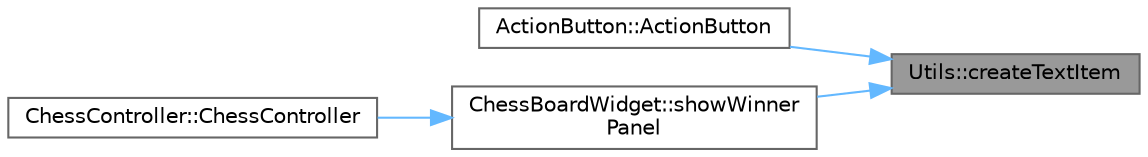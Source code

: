 digraph "Utils::createTextItem"
{
 // LATEX_PDF_SIZE
  bgcolor="transparent";
  edge [fontname=Helvetica,fontsize=10,labelfontname=Helvetica,labelfontsize=10];
  node [fontname=Helvetica,fontsize=10,shape=box,height=0.2,width=0.4];
  rankdir="RL";
  Node1 [id="Node000001",label="Utils::createTextItem",height=0.2,width=0.4,color="gray40", fillcolor="grey60", style="filled", fontcolor="black",tooltip="Creates a QGraphicsTextItem with the specified title, font size, and text color."];
  Node1 -> Node2 [id="edge1_Node000001_Node000002",dir="back",color="steelblue1",style="solid",tooltip=" "];
  Node2 [id="Node000002",label="ActionButton::ActionButton",height=0.2,width=0.4,color="grey40", fillcolor="white", style="filled",URL="$class_action_button.html#afa8dadd621f5820e065c4e7a29bec1d1",tooltip="Constructor for ActionButton."];
  Node1 -> Node3 [id="edge2_Node000001_Node000003",dir="back",color="steelblue1",style="solid",tooltip=" "];
  Node3 [id="Node000003",label="ChessBoardWidget::showWinner\lPanel",height=0.2,width=0.4,color="grey40", fillcolor="white", style="filled",URL="$class_chess_board_widget.html#a3f565239d9e0220872020f8168b15d1d",tooltip="Displays the winner panel with the winning player's name."];
  Node3 -> Node4 [id="edge3_Node000003_Node000004",dir="back",color="steelblue1",style="solid",tooltip=" "];
  Node4 [id="Node000004",label="ChessController::ChessController",height=0.2,width=0.4,color="grey40", fillcolor="white", style="filled",URL="$class_chess_controller.html#a1a5ce0f8a8706dd670b8da59e3f4d0d3",tooltip="Constructor for ChessController."];
}
